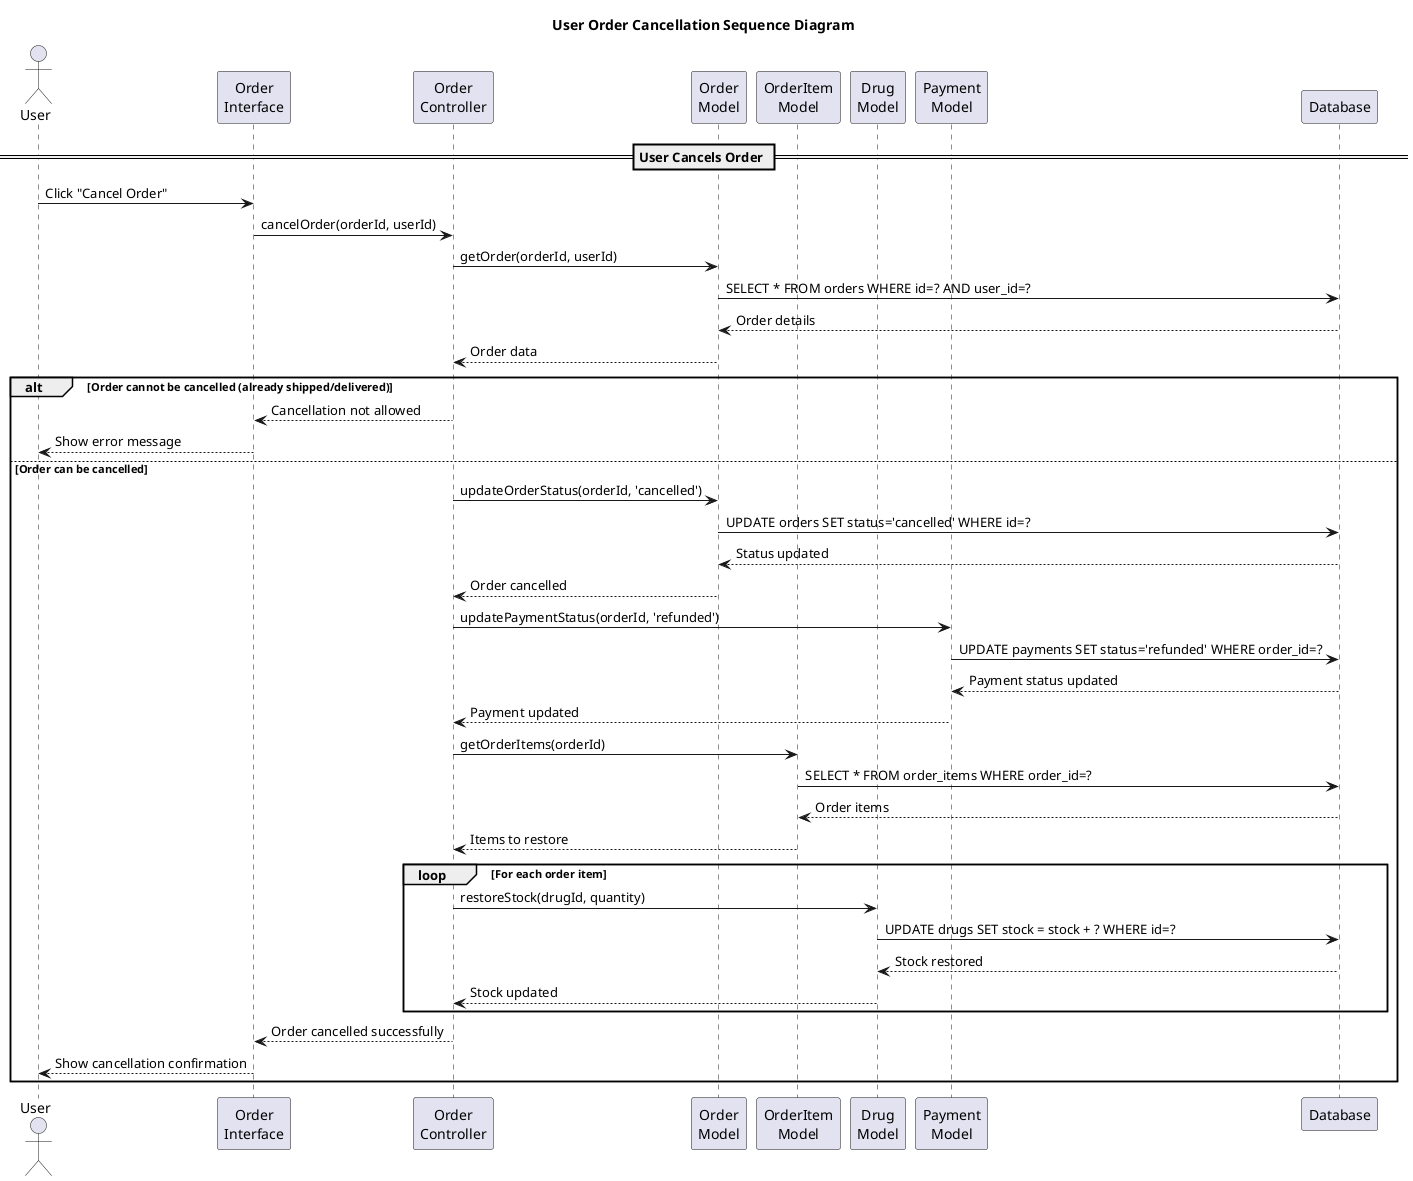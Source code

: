 @startuml user-order-cancellation-sequence
title User Order Cancellation Sequence Diagram

actor User
participant "Order\nInterface" as OrderUI
participant "Order\nController" as OrderController
participant "Order\nModel" as OrderModel
participant "OrderItem\nModel" as OrderItemModel
participant "Drug\nModel" as DrugModel
participant "Payment\nModel" as PaymentModel
participant "Database" as DB

== User Cancels Order ==
User -> OrderUI: Click "Cancel Order"
OrderUI -> OrderController: cancelOrder(orderId, userId)

OrderController -> OrderModel: getOrder(orderId, userId)
OrderModel -> DB: SELECT * FROM orders WHERE id=? AND user_id=?
DB --> OrderModel: Order details
OrderModel --> OrderController: Order data

alt Order cannot be cancelled (already shipped/delivered)
    OrderController --> OrderUI: Cancellation not allowed
    OrderUI --> User: Show error message
else Order can be cancelled
    OrderController -> OrderModel: updateOrderStatus(orderId, 'cancelled')
    OrderModel -> DB: UPDATE orders SET status='cancelled' WHERE id=?
    DB --> OrderModel: Status updated
    OrderModel --> OrderController: Order cancelled
    
    OrderController -> PaymentModel: updatePaymentStatus(orderId, 'refunded')
    PaymentModel -> DB: UPDATE payments SET status='refunded' WHERE order_id=?
    DB --> PaymentModel: Payment status updated
    PaymentModel --> OrderController: Payment updated
    
    OrderController -> OrderItemModel: getOrderItems(orderId)
    OrderItemModel -> DB: SELECT * FROM order_items WHERE order_id=?
    DB --> OrderItemModel: Order items
    OrderItemModel --> OrderController: Items to restore
    
    loop For each order item
        OrderController -> DrugModel: restoreStock(drugId, quantity)
        DrugModel -> DB: UPDATE drugs SET stock = stock + ? WHERE id=?
        DB --> DrugModel: Stock restored
        DrugModel --> OrderController: Stock updated
    end
    
    OrderController --> OrderUI: Order cancelled successfully
    OrderUI --> User: Show cancellation confirmation
end

@enduml
